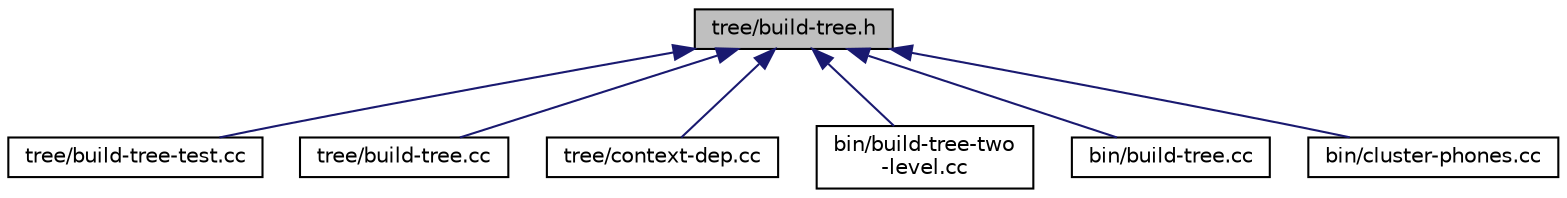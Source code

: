 digraph "tree/build-tree.h"
{
  edge [fontname="Helvetica",fontsize="10",labelfontname="Helvetica",labelfontsize="10"];
  node [fontname="Helvetica",fontsize="10",shape=record];
  Node57 [label="tree/build-tree.h",height=0.2,width=0.4,color="black", fillcolor="grey75", style="filled", fontcolor="black"];
  Node57 -> Node58 [dir="back",color="midnightblue",fontsize="10",style="solid",fontname="Helvetica"];
  Node58 [label="tree/build-tree-test.cc",height=0.2,width=0.4,color="black", fillcolor="white", style="filled",URL="$build-tree-test_8cc.html"];
  Node57 -> Node59 [dir="back",color="midnightblue",fontsize="10",style="solid",fontname="Helvetica"];
  Node59 [label="tree/build-tree.cc",height=0.2,width=0.4,color="black", fillcolor="white", style="filled",URL="$tree_2build-tree_8cc.html"];
  Node57 -> Node60 [dir="back",color="midnightblue",fontsize="10",style="solid",fontname="Helvetica"];
  Node60 [label="tree/context-dep.cc",height=0.2,width=0.4,color="black", fillcolor="white", style="filled",URL="$context-dep_8cc.html"];
  Node57 -> Node61 [dir="back",color="midnightblue",fontsize="10",style="solid",fontname="Helvetica"];
  Node61 [label="bin/build-tree-two\l-level.cc",height=0.2,width=0.4,color="black", fillcolor="white", style="filled",URL="$build-tree-two-level_8cc.html"];
  Node57 -> Node62 [dir="back",color="midnightblue",fontsize="10",style="solid",fontname="Helvetica"];
  Node62 [label="bin/build-tree.cc",height=0.2,width=0.4,color="black", fillcolor="white", style="filled",URL="$bin_2build-tree_8cc.html"];
  Node57 -> Node63 [dir="back",color="midnightblue",fontsize="10",style="solid",fontname="Helvetica"];
  Node63 [label="bin/cluster-phones.cc",height=0.2,width=0.4,color="black", fillcolor="white", style="filled",URL="$cluster-phones_8cc.html"];
}
